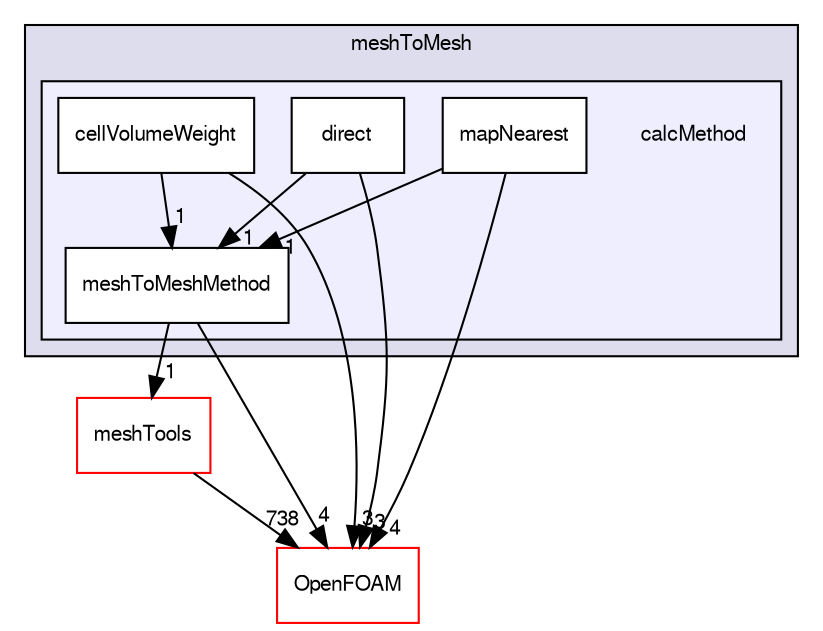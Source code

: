 digraph "src/sampling/meshToMeshInterpolation/meshToMesh/calcMethod" {
  bgcolor=transparent;
  compound=true
  node [ fontsize="10", fontname="FreeSans"];
  edge [ labelfontsize="10", labelfontname="FreeSans"];
  subgraph clusterdir_860e47575c7e7d299137ade26a1441d0 {
    graph [ bgcolor="#ddddee", pencolor="black", label="meshToMesh" fontname="FreeSans", fontsize="10", URL="dir_860e47575c7e7d299137ade26a1441d0.html"]
  subgraph clusterdir_2036bb69b613f1e266df486d8e80dd97 {
    graph [ bgcolor="#eeeeff", pencolor="black", label="" URL="dir_2036bb69b613f1e266df486d8e80dd97.html"];
    dir_2036bb69b613f1e266df486d8e80dd97 [shape=plaintext label="calcMethod"];
    dir_b2c66e8d054f2a3e30c1fea55cc50f27 [shape=box label="cellVolumeWeight" color="black" fillcolor="white" style="filled" URL="dir_b2c66e8d054f2a3e30c1fea55cc50f27.html"];
    dir_182bf9a70a6a58045bb29c0850d65a44 [shape=box label="direct" color="black" fillcolor="white" style="filled" URL="dir_182bf9a70a6a58045bb29c0850d65a44.html"];
    dir_771d85c1d5af787d1be6a11efdb9e6ae [shape=box label="mapNearest" color="black" fillcolor="white" style="filled" URL="dir_771d85c1d5af787d1be6a11efdb9e6ae.html"];
    dir_e985e3293cd45649362e9a4026a1f4f5 [shape=box label="meshToMeshMethod" color="black" fillcolor="white" style="filled" URL="dir_e985e3293cd45649362e9a4026a1f4f5.html"];
  }
  }
  dir_ae30ad0bef50cf391b24c614251bb9fd [shape=box label="meshTools" color="red" URL="dir_ae30ad0bef50cf391b24c614251bb9fd.html"];
  dir_c5473ff19b20e6ec4dfe5c310b3778a8 [shape=box label="OpenFOAM" color="red" URL="dir_c5473ff19b20e6ec4dfe5c310b3778a8.html"];
  dir_182bf9a70a6a58045bb29c0850d65a44->dir_e985e3293cd45649362e9a4026a1f4f5 [headlabel="1", labeldistance=1.5 headhref="dir_002455_002457.html"];
  dir_182bf9a70a6a58045bb29c0850d65a44->dir_c5473ff19b20e6ec4dfe5c310b3778a8 [headlabel="3", labeldistance=1.5 headhref="dir_002455_001732.html"];
  dir_ae30ad0bef50cf391b24c614251bb9fd->dir_c5473ff19b20e6ec4dfe5c310b3778a8 [headlabel="738", labeldistance=1.5 headhref="dir_001586_001732.html"];
  dir_e985e3293cd45649362e9a4026a1f4f5->dir_ae30ad0bef50cf391b24c614251bb9fd [headlabel="1", labeldistance=1.5 headhref="dir_002457_001586.html"];
  dir_e985e3293cd45649362e9a4026a1f4f5->dir_c5473ff19b20e6ec4dfe5c310b3778a8 [headlabel="4", labeldistance=1.5 headhref="dir_002457_001732.html"];
  dir_b2c66e8d054f2a3e30c1fea55cc50f27->dir_e985e3293cd45649362e9a4026a1f4f5 [headlabel="1", labeldistance=1.5 headhref="dir_002454_002457.html"];
  dir_b2c66e8d054f2a3e30c1fea55cc50f27->dir_c5473ff19b20e6ec4dfe5c310b3778a8 [headlabel="3", labeldistance=1.5 headhref="dir_002454_001732.html"];
  dir_771d85c1d5af787d1be6a11efdb9e6ae->dir_e985e3293cd45649362e9a4026a1f4f5 [headlabel="1", labeldistance=1.5 headhref="dir_002456_002457.html"];
  dir_771d85c1d5af787d1be6a11efdb9e6ae->dir_c5473ff19b20e6ec4dfe5c310b3778a8 [headlabel="4", labeldistance=1.5 headhref="dir_002456_001732.html"];
}
